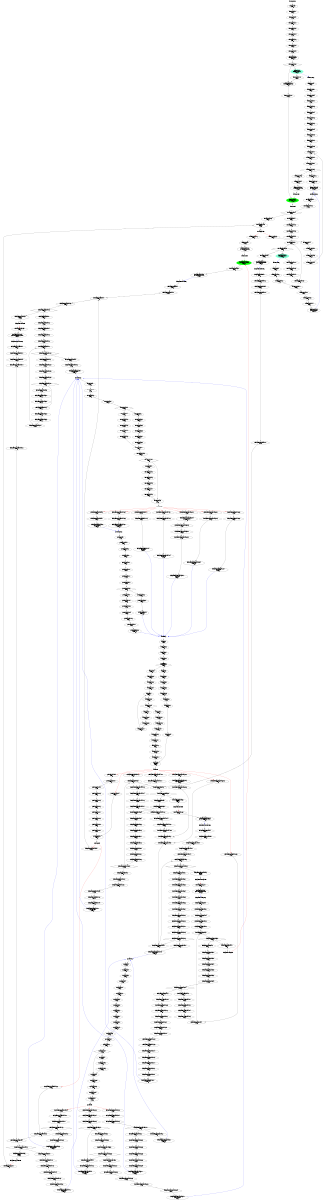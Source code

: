 digraph "CFG" {
fontsize=10;
orientation="portrait";
rankdir="TB";
size="10,8";
_thrFunc0___bb [fontsize=10, label="\"_thrFunc0___bb\"\nWCET=4", width="0.01"];
_thrFunc0___bb__7 [fontsize=10, label="\"_thrFunc0___bb__7\"\nWCET=4", width="0.01"];
_thrFunc0___bb__9 [fontsize=10, label="\"_thrFunc0___bb__9\"\nWCET=4", width="0.01"];
_thrFunc0___bb__11 [fontsize=10, label="\"_thrFunc0___bb__11\"\nWCET=4", width="0.01"];
_thrFunc0___bb__13 [fontsize=10, label="\"_thrFunc0___bb__13\"\nWCET=4", width="0.01"];
_thrFunc0___bb__14 [fontsize=10, label="\"_thrFunc0___bb__14\"\nWCET=4", width="0.01"];
_thrFunc0___bb__16 [fontsize=10, label="\"_thrFunc0___bb__16\"\nWCET=4", width="0.01"];
_thrFunc0___bb__18 [fontsize=10, label="\"_thrFunc0___bb__18\"\nWCET=6", width="0.01"];
_thrFunc0___bb__19 [fontsize=10, label="\"_thrFunc0___bb__19\"\nWCET=4", width="0.01"];
_thrFunc0___bb__20 [fontsize=10, label="_thrFunc0___bb__20\n(_thrFunc0_)mysingle\nWCET=13", width="0.01"];
_thrFunc0___bb__22 [fontsize=10, label="\"_thrFunc0___bb__22\"\nWCET=5", shape=diamond, width="0.01"];
_thrFunc0___bb11 [color=aquamarine, fontsize=10, label="_thrFunc0___bb11\nCREATE _taskFunc1_\nWCET=13", style=filled, width="0.01"];
_thrFunc0___bb11__1 [fontsize=10, label="\"_thrFunc0___bb11__1\"\nWCET=0", width="0.01"];
_thrFunc0___bb13 [fontsize=10, label="_thrFunc0___bb13\n(_thrFunc0_)leaving_single\nWCET=13", width="0.01"];
_thrFunc0___bb13__1 [fontsize=10, label="\"_thrFunc0___bb13__1\"\nWCET=0", width="0.01"];
_thrFunc0___bb14 [color=green, fontsize=10, label="_thrFunc0___bb14\n(_thrFunc0_)taskwait\nWCET=13", style=filled, width="0.01"];
_thrFunc0__entry [color="white", fontsize=10, height="0.01", label="_thrFunc0__entry", width="0.01"];
_thrFunc0__exit [color="white", fontsize=10, label="_thrFunc0__exit", width="0.01"];
_taskFunc1___bb [fontsize=10, label="\"_taskFunc1___bb\"\nWCET=4", width="0.01"];
_taskFunc1___bb__7 [fontsize=10, label="\"_taskFunc1___bb__7\"\nWCET=4", width="0.01"];
_taskFunc1___bb__9 [fontsize=10, label="\"_taskFunc1___bb__9\"\nWCET=4", width="0.01"];
_taskFunc1___bb__11 [fontsize=10, label="\"_taskFunc1___bb__11\"\nWCET=4", width="0.01"];
_taskFunc1___bb__13 [fontsize=10, label="\"_taskFunc1___bb__13\"\nWCET=4", width="0.01"];
_taskFunc1___bb__14 [fontsize=10, label="\"_taskFunc1___bb__14\"\nWCET=4", width="0.01"];
_taskFunc1___bb__16 [fontsize=10, label="\"_taskFunc1___bb__16\"\nWCET=4", width="0.01"];
_taskFunc1___bb__18 [fontsize=10, label="\"_taskFunc1___bb__18\"\nWCET=6", width="0.01"];
_taskFunc1___bb__19 [fontsize=10, label="\"_taskFunc1___bb__19\"\nWCET=4", width="0.01"];
_taskFunc1___bb__20 [fontsize=10, label="\"_taskFunc1___bb__20\"\nWCET=4", width="0.01"];
_taskFunc1___bb__21 [fontsize=10, label="\"_taskFunc1___bb__21\"\nWCET=4", width="0.01"];
_taskFunc1___bb__22 [fontsize=10, label="\"_taskFunc1___bb__22\"\nWCET=0", width="0.01"];
_taskFunc1___bb10 [fontsize=10, label="\"_taskFunc1___bb10\"\nWCET=4", width="0.01"];
_taskFunc1___bb10__1 [fontsize=10, label="\"_taskFunc1___bb10__1\"\nWCET=4", width="0.01"];
_taskFunc1___bb10__2 [fontsize=10, label="\"_taskFunc1___bb10__2\"\nWCET=4", width="0.01"];
_taskFunc1___bb10__5 [fontsize=10, label="\"_taskFunc1___bb10__5\"\nWCET=6", shape=diamond, width="0.01"];
_taskFunc1___bb16 [fontsize=10, label="\"_taskFunc1___bb16\"\nWCET=4", width="0.01"];
_taskFunc1___bb16__1 [fontsize=10, label="\"_taskFunc1___bb16__1\"\nWCET=4", width="0.01"];
_taskFunc1___bb16__2 [fontsize=10, label="_taskFunc1___bb16__2\nCALL sim_village_par\nWCET=13", width="0.01"];
_taskFunc1___bb16__3 [fontsize=10, label="\"_taskFunc1___bb16__3\"\nWCET=0", width="0.01"];
_taskFunc1___bb19 [fontsize=10, label="\"_taskFunc1___bb19\"\nWCET=4", width="0.01"];
_taskFunc1___bb19__1 [fontsize=10, label="\"_taskFunc1___bb19__1\"\nWCET=4", width="0.01"];
_taskFunc1___bb19__3 [fontsize=10, label="\"_taskFunc1___bb19__3\"\nWCET=6", width="0.01"];
_taskFunc1___bb19__4 [fontsize=10, label="\"_taskFunc1___bb19__4\"\nWCET=0", width="0.01"];
_taskFunc1___bb23 [fontsize=10, label="\"_taskFunc1___bb23\"\nWCET=0", width="0.01"];
_taskFunc1___bb24 [fontsize=10, label="\"_taskFunc1___bb24\"\nWCET=4", width="0.01"];
_taskFunc1___bb24__2 [fontsize=10, label="_taskFunc1___bb24__2\n(_taskFunc1_)taskenv_free\nWCET=13", width="0.01"];
_taskFunc1__entry [color="white", fontsize=10, height="0.01", label="_taskFunc1__entry", width="0.01"];
_taskFunc1__exit [color="white", fontsize=10, label="_taskFunc1__exit", width="0.01"];
sim_village_par__bb [fontsize=10, label="\"sim_village_par__bb\"\nWCET=4", width="0.01"];
sim_village_par__bb__5 [fontsize=10, label="\"sim_village_par__bb__5\"\nWCET=4", width="0.01"];
sim_village_par__bb__7 [fontsize=10, label="\"sim_village_par__bb__7\"\nWCET=5", shape=diamond, width="0.01"];
sim_village_par__bb3 [fontsize=10, label="\"sim_village_par__bb3\"\nWCET=0", width="0.01"];
sim_village_par__bb4 [fontsize=10, label="\"sim_village_par__bb4\"\nWCET=4", width="0.01"];
sim_village_par__bb4__2 [fontsize=10, label="\"sim_village_par__bb4__2\"\nWCET=6", width="0.01"];
sim_village_par__bb4__3 [fontsize=10, label="\"sim_village_par__bb4__3\"\nWCET=4", width="0.01"];
sim_village_par__bb4__4 [fontsize=10, label="\"sim_village_par__bb4__4\"\nWCET=0", width="0.01"];
sim_village_par__bb8 [fontsize=10, label="\"sim_village_par__bb8\"\nWCET=4", width="0.01"];
sim_village_par__bb8__2 [fontsize=10, label="\"sim_village_par__bb8__2\"\nWCET=5", shape=diamond, width="0.01"];
sim_village_par__bb11 [color=aquamarine, fontsize=10, label="sim_village_par__bb11\nCREATE _taskFunc0_\nWCET=13", style=filled, width="0.01"];
sim_village_par__bb11__1 [fontsize=10, label="\"sim_village_par__bb11__1\"\nWCET=4", width="0.01"];
sim_village_par__bb11__3 [fontsize=10, label="\"sim_village_par__bb11__3\"\nWCET=6", width="0.01"];
sim_village_par__bb11__4 [fontsize=10, label="\"sim_village_par__bb11__4\"\nWCET=4", width="0.01"];
sim_village_par__bb11__5 [fontsize=10, label="\"sim_village_par__bb11__5\"\nWCET=0", width="0.01"];
sim_village_par__bb16 [fontsize=10, label="\"sim_village_par__bb16\"\nWCET=4", width="0.01"];
sim_village_par__bb16__1 [fontsize=10, label="sim_village_par__bb16__1\nCALL check_patients_inside\nWCET=13", width="0.01"];
sim_village_par__bb16__2 [fontsize=10, label="\"sim_village_par__bb16__2\"\nWCET=4", width="0.01"];
sim_village_par__bb16__3 [fontsize=10, label="sim_village_par__bb16__3\nCALL check_patients_assess_par\nWCET=13", width="0.01"];
sim_village_par__bb16__4 [fontsize=10, label="\"sim_village_par__bb16__4\"\nWCET=4", width="0.01"];
sim_village_par__bb16__5 [fontsize=10, label="sim_village_par__bb16__5\nCALL check_patients_waiting\nWCET=13", width="0.01"];
sim_village_par__bb16__6 [color=green, fontsize=10, label="sim_village_par__bb16__6\n(sim_village_par)taskwait\nWCET=13", style=filled, width="0.01"];
sim_village_par__bb16__7 [fontsize=10, label="\"sim_village_par__bb16__7\"\nWCET=4", width="0.01"];
sim_village_par__bb16__8 [fontsize=10, label="sim_village_par__bb16__8\nCALL check_patients_realloc\nWCET=13", width="0.01"];
sim_village_par__bb16__9 [fontsize=10, label="\"sim_village_par__bb16__9\"\nWCET=4", width="0.01"];
sim_village_par__bb16__10 [fontsize=10, label="sim_village_par__bb16__10\nCALL check_patients_population\nWCET=13", width="0.01"];
sim_village_par__bb16__11 [fontsize=10, label="\"sim_village_par__bb16__11\"\nWCET=0", width="0.01"];
sim_village_par__bb22 [fontsize=10, label="\"sim_village_par__bb22\"\nRETURN\nWCET=0", width="0.01"];
sim_village_par_entry [color="white", fontsize=10, height="0.01", label="sim_village_par_entry", width="0.01"];
sim_village_par_exit [color="white", fontsize=10, label="sim_village_par_exit", width="0.01"];
_taskFunc0___bb [fontsize=10, label="\"_taskFunc0___bb\"\nWCET=4", width="0.01"];
_taskFunc0___bb__6 [fontsize=10, label="\"_taskFunc0___bb__6\"\nWCET=4", width="0.01"];
_taskFunc0___bb__8 [fontsize=10, label="\"_taskFunc0___bb__8\"\nWCET=4", width="0.01"];
_taskFunc0___bb__10 [fontsize=10, label="\"_taskFunc0___bb__10\"\nWCET=4", width="0.01"];
_taskFunc0___bb__12 [fontsize=10, label="\"_taskFunc0___bb__12\"\nWCET=4", width="0.01"];
_taskFunc0___bb__13 [fontsize=10, label="\"_taskFunc0___bb__13\"\nWCET=4", width="0.01"];
_taskFunc0___bb__14 [fontsize=10, label="\"_taskFunc0___bb__14\"\nWCET=4", width="0.01"];
_taskFunc0___bb__15 [fontsize=10, label="_taskFunc0___bb__15\nCALL sim_village_par\nWCET=13", width="0.01"];
_taskFunc0___bb__16 [fontsize=10, label="\"_taskFunc0___bb__16\"\nWCET=0", width="0.01"];
_taskFunc0___bb7 [fontsize=10, label="\"_taskFunc0___bb7\"\nWCET=4", width="0.01"];
_taskFunc0___bb7__2 [fontsize=10, label="_taskFunc0___bb7__2\n(_taskFunc0_)taskenv_free\nWCET=13", width="0.01"];
_taskFunc0__entry [color="white", fontsize=10, height="0.01", label="_taskFunc0__entry", width="0.01"];
_taskFunc0__exit [color="white", fontsize=10, label="_taskFunc0__exit", width="0.01"];
check_patients_inside__bb [fontsize=10, label="\"check_patients_inside__bb\"\nWCET=4", width="0.01"];
check_patients_inside__bb__6 [fontsize=10, label="\"check_patients_inside__bb__6\"\nWCET=4", width="0.01"];
check_patients_inside__bb__9 [fontsize=10, label="\"check_patients_inside__bb__9\"\nWCET=8", width="0.01"];
check_patients_inside__bb__10 [fontsize=10, label="\"check_patients_inside__bb__10\"\nWCET=4", width="0.01"];
check_patients_inside__bb__12 [fontsize=10, label="\"check_patients_inside__bb__12\"\nWCET=0", width="0.01"];
check_patients_inside__bb5 [fontsize=10, label="\"check_patients_inside__bb5\"\nWCET=4", width="0.01"];
check_patients_inside__bb5__2 [fontsize=10, label="\"check_patients_inside__bb5__2\"\nWCET=5", shape=diamond, width="0.01"];
check_patients_inside__bb8 [fontsize=10, label="\"check_patients_inside__bb8\"\nWCET=4", width="0.01"];
check_patients_inside__bb8__1 [fontsize=10, label="\"check_patients_inside__bb8__1\"\nWCET=4", width="0.01"];
check_patients_inside__bb8__2 [fontsize=10, label="\"check_patients_inside__bb8__2\"\nWCET=4", width="0.01"];
check_patients_inside__bb8__4 [fontsize=10, label="\"check_patients_inside__bb8__4\"\nWCET=6", width="0.01"];
check_patients_inside__bb8__5 [fontsize=10, label="\"check_patients_inside__bb8__5\"\nWCET=4", width="0.01"];
check_patients_inside__bb8__6 [fontsize=10, label="\"check_patients_inside__bb8__6\"\nWCET=4", width="0.01"];
check_patients_inside__bb8__7 [fontsize=10, label="\"check_patients_inside__bb8__7\"\nWCET=6", width="0.01"];
check_patients_inside__bb8__8 [fontsize=10, label="\"check_patients_inside__bb8__8\"\nWCET=4", width="0.01"];
check_patients_inside__bb8__10 [fontsize=10, label="\"check_patients_inside__bb8__10\"\nWCET=6", width="0.01"];
check_patients_inside__bb8__11 [fontsize=10, label="\"check_patients_inside__bb8__11\"\nWCET=4", width="0.01"];
check_patients_inside__bb8__13 [fontsize=10, label="\"check_patients_inside__bb8__13\"\nWCET=6", width="0.01"];
check_patients_inside__bb8__15 [fontsize=10, label="\"check_patients_inside__bb8__15\"\nWCET=5", shape=diamond, width="0.01"];
check_patients_inside__bb21 [fontsize=10, label="\"check_patients_inside__bb21\"\nWCET=4", width="0.01"];
check_patients_inside__bb21__2 [fontsize=10, label="\"check_patients_inside__bb21__2\"\nWCET=8", width="0.01"];
check_patients_inside__bb21__3 [fontsize=10, label="\"check_patients_inside__bb21__3\"\nWCET=4", width="0.01"];
check_patients_inside__bb21__5 [fontsize=10, label="\"check_patients_inside__bb21__5\"\nWCET=6", width="0.01"];
check_patients_inside__bb21__6 [fontsize=10, label="\"check_patients_inside__bb21__6\"\nWCET=4", width="0.01"];
check_patients_inside__bb21__9 [fontsize=10, label="\"check_patients_inside__bb21__9\"\nWCET=4", width="0.01"];
check_patients_inside__bb21__10 [fontsize=10, label="check_patients_inside__bb21__10\nCALL removeList\nWCET=17", width="0.01"];
check_patients_inside__bb21__11 [fontsize=10, label="\"check_patients_inside__bb21__11\"\nWCET=4", width="0.01"];
check_patients_inside__bb21__13 [fontsize=10, label="\"check_patients_inside__bb21__13\"\nWCET=4", width="0.01"];
check_patients_inside__bb21__14 [fontsize=10, label="check_patients_inside__bb21__14\nCALL addList\nWCET=15", width="0.01"];
check_patients_inside__bb21__15 [fontsize=10, label="\"check_patients_inside__bb21__15\"\nWCET=0", width="0.01"];
check_patients_inside__bb34 [fontsize=10, label="\"check_patients_inside__bb34\"\nWCET=0", width="0.01"];
check_patients_inside__bb35 [fontsize=10, label="\"check_patients_inside__bb35\"\nRETURN\nWCET=0", width="0.01"];
check_patients_inside_entry [color="white", fontsize=10, height="0.01", label="check_patients_inside_entry", width="0.01"];
check_patients_inside_exit [color="white", fontsize=10, label="check_patients_inside_exit", width="0.01"];
removeList__bb [fontsize=10, label="\"removeList__bb\"\nWCET=4", width="0.01"];
removeList__bb__4 [fontsize=10, label="\"removeList__bb__4\"\nWCET=4", width="0.01"];
removeList__bb__6 [fontsize=10, label="\"removeList__bb__6\"\nWCET=4", width="0.01"];
removeList__bb__8 [fontsize=10, label="\"removeList__bb__8\"\nWCET=6", width="0.01"];
removeList__bb__10 [fontsize=10, label="\"removeList__bb__10\"\nWCET=5", shape=diamond, width="0.01"];
removeList__bb6 [fontsize=10, label="\"removeList__bb6\"\nWCET=4", width="0.01"];
removeList__bb6__2 [fontsize=10, label="\"removeList__bb6__2\"\nWCET=6", width="0.01"];
removeList__bb6__3 [fontsize=10, label="\"removeList__bb6__3\"\nWCET=4", width="0.01"];
removeList__bb6__5 [fontsize=10, label="\"removeList__bb6__5\"\nWCET=6", width="0.01"];
removeList__bb6__7 [fontsize=10, label="\"removeList__bb6__7\"\nWCET=6", width="0.01"];
removeList__bb6__8 [fontsize=10, label="\"removeList__bb6__8\"\nWCET=0", width="0.01"];
removeList__bb14 [fontsize=10, label="\"removeList__bb14\"\nWCET=4", width="0.01"];
removeList__bb14__2 [fontsize=10, label="\"removeList__bb14__2\"\nWCET=6", width="0.01"];
removeList__bb14__3 [fontsize=10, label="\"removeList__bb14__3\"\nWCET=4", width="0.01"];
removeList__bb14__4 [fontsize=10, label="\"removeList__bb14__4\"\nWCET=4", width="0.01"];
removeList__bb14__5 [fontsize=10, label="\"removeList__bb14__5\"\nWCET=0", width="0.01"];
removeList__bb19 [fontsize=10, label="\"removeList__bb19\"\nWCET=4", width="0.01"];
removeList__bb19__2 [fontsize=10, label="\"removeList__bb19__2\"\nWCET=6", width="0.01"];
removeList__bb19__4 [fontsize=10, label="\"removeList__bb19__4\"\nWCET=5", shape=diamond, width="0.01"];
removeList__bb24 [fontsize=10, label="\"removeList__bb24\"\nWCET=4", width="0.01"];
removeList__bb24__2 [fontsize=10, label="\"removeList__bb24__2\"\nWCET=6", width="0.01"];
removeList__bb24__3 [fontsize=10, label="\"removeList__bb24__3\"\nWCET=4", width="0.01"];
removeList__bb24__5 [fontsize=10, label="\"removeList__bb24__5\"\nWCET=6", width="0.01"];
removeList__bb24__7 [fontsize=10, label="\"removeList__bb24__7\"\nWCET=6", width="0.01"];
removeList__bb24__8 [fontsize=10, label="\"removeList__bb24__8\"\nWCET=0", width="0.01"];
removeList__bb32 [fontsize=10, label="\"removeList__bb32\"\nRETURN\nWCET=0", width="0.01"];
removeList_entry [color="white", fontsize=10, height="0.01", label="removeList_entry", width="0.01"];
removeList_exit [color="white", fontsize=10, label="removeList_exit", width="0.01"];
addList__bb [fontsize=10, label="\"addList__bb\"\nWCET=4", width="0.01"];
addList__bb__5 [fontsize=10, label="\"addList__bb__5\"\nWCET=4", width="0.01"];
addList__bb__7 [fontsize=10, label="\"addList__bb__7\"\nWCET=4", width="0.01"];
addList__bb__8 [fontsize=10, label="\"addList__bb__8\"\nWCET=4", width="0.01"];
addList__bb__10 [fontsize=10, label="\"addList__bb__10\"\nWCET=5", shape=diamond, width="0.01"];
addList__bb5 [fontsize=10, label="\"addList__bb5\"\nWCET=4", width="0.01"];
addList__bb5__1 [fontsize=10, label="\"addList__bb5__1\"\nWCET=4", width="0.01"];
addList__bb5__2 [fontsize=10, label="\"addList__bb5__2\"\nWCET=4", width="0.01"];
addList__bb5__3 [fontsize=10, label="\"addList__bb5__3\"\nWCET=4", width="0.01"];
addList__bb5__5 [fontsize=10, label="\"addList__bb5__5\"\nWCET=6", width="0.01"];
addList__bb5__6 [fontsize=10, label="\"addList__bb5__6\"\nWCET=4", width="0.01"];
addList__bb5__8 [fontsize=10, label="\"addList__bb5__8\"\nWCET=6", width="0.01"];
addList__bb5__9 [fontsize=10, label="\"addList__bb5__9\"\nWCET=0", width="0.01"];
addList__bb12 [fontsize=10, label="\"addList__bb12\"\nWCET=4", width="0.01"];
addList__bb12__2 [fontsize=10, label="\"addList__bb12__2\"\nWCET=4", width="0.01"];
addList__bb12__3 [fontsize=10, label="\"addList__bb12__3\"\nWCET=4", width="0.01"];
addList__bb12__4 [fontsize=10, label="\"addList__bb12__4\"\nWCET=0", width="0.01"];
addList__bb15 [fontsize=10, label="\"addList__bb15\"\nWCET=4", width="0.01"];
addList__bb15__2 [fontsize=10, label="\"addList__bb15__2\"\nWCET=6", width="0.01"];
addList__bb15__4 [fontsize=10, label="\"addList__bb15__4\"\nWCET=5", shape=diamond, width="0.01"];
addList__bb20 [fontsize=10, label="\"addList__bb20\"\nWCET=4", width="0.01"];
addList__bb20__2 [fontsize=10, label="\"addList__bb20__2\"\nWCET=6", width="0.01"];
addList__bb20__3 [fontsize=10, label="\"addList__bb20__3\"\nWCET=4", width="0.01"];
addList__bb20__4 [fontsize=10, label="\"addList__bb20__4\"\nWCET=0", width="0.01"];
addList__bb24 [fontsize=10, label="\"addList__bb24\"\nWCET=4", width="0.01"];
addList__bb24__1 [fontsize=10, label="\"addList__bb24__1\"\nWCET=4", width="0.01"];
addList__bb24__3 [fontsize=10, label="\"addList__bb24__3\"\nWCET=6", width="0.01"];
addList__bb24__4 [fontsize=10, label="\"addList__bb24__4\"\nWCET=4", width="0.01"];
addList__bb24__5 [fontsize=10, label="\"addList__bb24__5\"\nWCET=4", width="0.01"];
addList__bb24__7 [fontsize=10, label="\"addList__bb24__7\"\nWCET=6", width="0.01"];
addList__bb24__8 [fontsize=10, label="\"addList__bb24__8\"\nWCET=4", width="0.01"];
addList__bb24__10 [fontsize=10, label="\"addList__bb24__10\"\nWCET=6", width="0.01"];
addList__bb24__11 [fontsize=10, label="\"addList__bb24__11\"\nWCET=0", width="0.01"];
addList__bb33 [fontsize=10, label="\"addList__bb33\"\nRETURN\nWCET=0", width="0.01"];
addList_entry [color="white", fontsize=10, height="0.01", label="addList_entry", width="0.01"];
addList_exit [color="white", fontsize=10, label="addList_exit", width="0.01"];
check_patients_assess_par__bb [fontsize=10, label="\"check_patients_assess_par__bb\"\nWCET=4", width="0.01"];
check_patients_assess_par__bb__7 [fontsize=10, label="\"check_patients_assess_par__bb__7\"\nWCET=4", width="0.01"];
check_patients_assess_par__bb__10 [fontsize=10, label="\"check_patients_assess_par__bb__10\"\nWCET=8", width="0.01"];
check_patients_assess_par__bb__11 [fontsize=10, label="\"check_patients_assess_par__bb__11\"\nWCET=4", width="0.01"];
check_patients_assess_par__bb__14 [fontsize=10, label="\"check_patients_assess_par__bb__14\"\nWCET=0", width="0.01"];
check_patients_assess_par__bb5 [fontsize=10, label="\"check_patients_assess_par__bb5\"\nWCET=4", width="0.01"];
check_patients_assess_par__bb5__2 [fontsize=10, label="\"check_patients_assess_par__bb5__2\"\nWCET=5", shape=diamond, width="0.01"];
check_patients_assess_par__bb8 [fontsize=10, label="\"check_patients_assess_par__bb8\"\nWCET=4", width="0.01"];
check_patients_assess_par__bb8__1 [fontsize=10, label="\"check_patients_assess_par__bb8__1\"\nWCET=4", width="0.01"];
check_patients_assess_par__bb8__2 [fontsize=10, label="\"check_patients_assess_par__bb8__2\"\nWCET=4", width="0.01"];
check_patients_assess_par__bb8__4 [fontsize=10, label="\"check_patients_assess_par__bb8__4\"\nWCET=6", width="0.01"];
check_patients_assess_par__bb8__5 [fontsize=10, label="\"check_patients_assess_par__bb8__5\"\nWCET=4", width="0.01"];
check_patients_assess_par__bb8__6 [fontsize=10, label="\"check_patients_assess_par__bb8__6\"\nWCET=4", width="0.01"];
check_patients_assess_par__bb8__7 [fontsize=10, label="\"check_patients_assess_par__bb8__7\"\nWCET=6", width="0.01"];
check_patients_assess_par__bb8__8 [fontsize=10, label="\"check_patients_assess_par__bb8__8\"\nWCET=4", width="0.01"];
check_patients_assess_par__bb8__10 [fontsize=10, label="\"check_patients_assess_par__bb8__10\"\nWCET=6", width="0.01"];
check_patients_assess_par__bb8__11 [fontsize=10, label="\"check_patients_assess_par__bb8__11\"\nWCET=4", width="0.01"];
check_patients_assess_par__bb8__13 [fontsize=10, label="\"check_patients_assess_par__bb8__13\"\nWCET=6", width="0.01"];
check_patients_assess_par__bb8__15 [fontsize=10, label="\"check_patients_assess_par__bb8__15\"\nWCET=5", shape=diamond, width="0.01"];
check_patients_assess_par__bb21 [fontsize=10, label="\"check_patients_assess_par__bb21\"\nWCET=4", width="0.01"];
check_patients_assess_par__bb21__2 [fontsize=10, label="check_patients_assess_par__bb21__2\nCALL my_rand\nWCET=15", width="0.01"];
check_patients_assess_par__bb21__3 [fontsize=10, label="\"check_patients_assess_par__bb21__3\"\nWCET=4", width="0.01"];
check_patients_assess_par__bb21__4 [fontsize=10, label="\"check_patients_assess_par__bb21__4\"\nWCET=4", width="0.01"];
check_patients_assess_par__bb21__5 [fontsize=10, label="\"check_patients_assess_par__bb21__5\"\nWCET=4", width="0.01"];
check_patients_assess_par__bb21__7 [fontsize=10, label="\"check_patients_assess_par__bb21__7\"\nWCET=0", shape=diamond, width="0.01"];
check_patients_assess_par__bb28 [fontsize=10, label="\"check_patients_assess_par__bb28\"\nWCET=4", width="0.01"];
check_patients_assess_par__bb28__2 [fontsize=10, label="check_patients_assess_par__bb28__2\nCALL my_rand\nWCET=15", width="0.01"];
check_patients_assess_par__bb28__3 [fontsize=10, label="\"check_patients_assess_par__bb28__3\"\nWCET=4", width="0.01"];
check_patients_assess_par__bb28__4 [fontsize=10, label="\"check_patients_assess_par__bb28__4\"\nWCET=4", width="0.01"];
check_patients_assess_par__bb28__5 [fontsize=10, label="\"check_patients_assess_par__bb28__5\"\nWCET=4", width="0.01"];
check_patients_assess_par__bb28__7 [fontsize=10, label="\"check_patients_assess_par__bb28__7\"\nWCET=0", shape=diamond, width="0.01"];
check_patients_assess_par__bb35 [fontsize=10, label="\"check_patients_assess_par__bb35\"\nWCET=4", width="0.01"];
check_patients_assess_par__bb35__2 [fontsize=10, label="\"check_patients_assess_par__bb35__2\"\nWCET=6", width="0.01"];
check_patients_assess_par__bb35__3 [fontsize=10, label="\"check_patients_assess_par__bb35__3\"\nWCET=4", width="0.01"];
check_patients_assess_par__bb35__5 [fontsize=10, label="\"check_patients_assess_par__bb35__5\"\nWCET=5", shape=diamond, width="0.01"];
check_patients_assess_par__bb41 [fontsize=10, label="\"check_patients_assess_par__bb41\"\nWCET=4", width="0.01"];
check_patients_assess_par__bb41__3 [fontsize=10, label="\"check_patients_assess_par__bb41__3\"\nWCET=4", width="0.01"];
check_patients_assess_par__bb41__4 [fontsize=10, label="check_patients_assess_par__bb41__4\nCALL removeList\nWCET=17", width="0.01"];
check_patients_assess_par__bb41__5 [fontsize=10, label="\"check_patients_assess_par__bb41__5\"\nWCET=4", width="0.01"];
check_patients_assess_par__bb41__8 [fontsize=10, label="\"check_patients_assess_par__bb41__8\"\nWCET=4", width="0.01"];
check_patients_assess_par__bb41__9 [fontsize=10, label="check_patients_assess_par__bb41__9\nCALL addList\nWCET=17", width="0.01"];
check_patients_assess_par__bb41__10 [fontsize=10, label="\"check_patients_assess_par__bb41__10\"\nWCET=4", width="0.01"];
check_patients_assess_par__bb41__11 [fontsize=10, label="\"check_patients_assess_par__bb41__11\"\nWCET=4", width="0.01"];
check_patients_assess_par__bb41__13 [fontsize=10, label="\"check_patients_assess_par__bb41__13\"\nWCET=6", width="0.01"];
check_patients_assess_par__bb41__14 [fontsize=10, label="\"check_patients_assess_par__bb41__14\"\nWCET=4", width="0.01"];
check_patients_assess_par__bb41__16 [fontsize=10, label="\"check_patients_assess_par__bb41__16\"\nWCET=6", width="0.01"];
check_patients_assess_par__bb41__17 [fontsize=10, label="\"check_patients_assess_par__bb41__17\"\nWCET=4", width="0.01"];
check_patients_assess_par__bb41__18 [fontsize=10, label="\"check_patients_assess_par__bb41__18\"\nWCET=6", width="0.01"];
check_patients_assess_par__bb41__19 [fontsize=10, label="\"check_patients_assess_par__bb41__19\"\nWCET=4", width="0.01"];
check_patients_assess_par__bb41__21 [fontsize=10, label="\"check_patients_assess_par__bb41__21\"\nWCET=6", width="0.01"];
check_patients_assess_par__bb41__22 [fontsize=10, label="\"check_patients_assess_par__bb41__22\"\nWCET=0", width="0.01"];
check_patients_assess_par__bb60 [fontsize=10, label="\"check_patients_assess_par__bb60\"\nWCET=4", width="0.01"];
check_patients_assess_par__bb60__2 [fontsize=10, label="\"check_patients_assess_par__bb60__2\"\nWCET=8", width="0.01"];
check_patients_assess_par__bb60__3 [fontsize=10, label="\"check_patients_assess_par__bb60__3\"\nWCET=4", width="0.01"];
check_patients_assess_par__bb60__5 [fontsize=10, label="\"check_patients_assess_par__bb60__5\"\nWCET=6", width="0.01"];
check_patients_assess_par__bb60__6 [fontsize=10, label="\"check_patients_assess_par__bb60__6\"\nWCET=4", width="0.01"];
check_patients_assess_par__bb60__9 [fontsize=10, label="\"check_patients_assess_par__bb60__9\"\nWCET=4", width="0.01"];
check_patients_assess_par__bb60__10 [fontsize=10, label="check_patients_assess_par__bb60__10\nCALL removeList\nWCET=17", width="0.01"];
check_patients_assess_par__bb60__11 [fontsize=10, label="\"check_patients_assess_par__bb60__11\"\nWCET=4", width="0.01"];
check_patients_assess_par__bb60__14 [fontsize=10, label="check_patients_assess_par__bb60__14\nCALL omp_set_lock\nWCET=17", width="0.01"];
check_patients_assess_par__bb60__15 [fontsize=10, label="\"check_patients_assess_par__bb60__15\"\nWCET=4", width="0.01"];
check_patients_assess_par__bb60__17 [fontsize=10, label="\"check_patients_assess_par__bb60__17\"\nWCET=6", width="0.01"];
check_patients_assess_par__bb60__20 [fontsize=10, label="\"check_patients_assess_par__bb60__20\"\nWCET=4", width="0.01"];
check_patients_assess_par__bb60__21 [fontsize=10, label="check_patients_assess_par__bb60__21\nCALL addList\nWCET=17", width="0.01"];
check_patients_assess_par__bb60__22 [fontsize=10, label="\"check_patients_assess_par__bb60__22\"\nWCET=4", width="0.01"];
check_patients_assess_par__bb60__25 [fontsize=10, label="check_patients_assess_par__bb60__25\nCALL omp_unset_lock\nWCET=17", width="0.01"];
check_patients_assess_par__bb60__26 [fontsize=10, label="\"check_patients_assess_par__bb60__26\"\nWCET=0", width="0.01"];
check_patients_assess_par__bb82 [fontsize=10, label="\"check_patients_assess_par__bb82\"\nWCET=0", width="0.01"];
check_patients_assess_par__bb83 [fontsize=10, label="\"check_patients_assess_par__bb83\"\nWCET=4", width="0.01"];
check_patients_assess_par__bb83__2 [fontsize=10, label="\"check_patients_assess_par__bb83__2\"\nWCET=8", width="0.01"];
check_patients_assess_par__bb83__3 [fontsize=10, label="\"check_patients_assess_par__bb83__3\"\nWCET=4", width="0.01"];
check_patients_assess_par__bb83__5 [fontsize=10, label="\"check_patients_assess_par__bb83__5\"\nWCET=6", width="0.01"];
check_patients_assess_par__bb83__6 [fontsize=10, label="\"check_patients_assess_par__bb83__6\"\nWCET=4", width="0.01"];
check_patients_assess_par__bb83__9 [fontsize=10, label="\"check_patients_assess_par__bb83__9\"\nWCET=4", width="0.01"];
check_patients_assess_par__bb83__10 [fontsize=10, label="check_patients_assess_par__bb83__10\nCALL removeList\nWCET=17", width="0.01"];
check_patients_assess_par__bb83__11 [fontsize=10, label="\"check_patients_assess_par__bb83__11\"\nWCET=4", width="0.01"];
check_patients_assess_par__bb83__13 [fontsize=10, label="\"check_patients_assess_par__bb83__13\"\nWCET=4", width="0.01"];
check_patients_assess_par__bb83__14 [fontsize=10, label="check_patients_assess_par__bb83__14\nCALL addList\nWCET=15", width="0.01"];
check_patients_assess_par__bb83__15 [fontsize=10, label="\"check_patients_assess_par__bb83__15\"\nWCET=0", width="0.01"];
check_patients_assess_par__bb96 [fontsize=10, label="\"check_patients_assess_par__bb96\"\nWCET=0", width="0.01"];
check_patients_assess_par__bb97 [fontsize=10, label="\"check_patients_assess_par__bb97\"\nWCET=0", width="0.01"];
check_patients_assess_par__bb98 [fontsize=10, label="\"check_patients_assess_par__bb98\"\nRETURN\nWCET=0", width="0.01"];
check_patients_assess_par_entry [color="white", fontsize=10, height="0.01", label="check_patients_assess_par_entry", width="0.01"];
check_patients_assess_par_exit [color="white", fontsize=10, label="check_patients_assess_par_exit", width="0.01"];
my_rand__bb [fontsize=10, label="\"my_rand__bb\"\nWCET=4", width="0.01"];
my_rand__bb__7 [fontsize=10, label="\"my_rand__bb__7\"\nWCET=4", width="0.01"];
my_rand__bb__8 [fontsize=10, label="\"my_rand__bb__8\"\nWCET=4", width="0.01"];
my_rand__bb__9 [fontsize=10, label="\"my_rand__bb__9\"\nWCET=4", width="0.01"];
my_rand__bb__10 [fontsize=10, label="\"my_rand__bb__10\"\nWCET=4", width="0.01"];
my_rand__bb__12 [fontsize=10, label="\"my_rand__bb__12\"\nWCET=8", width="0.01"];
my_rand__bb__13 [fontsize=10, label="\"my_rand__bb__13\"\nWCET=4", width="0.01"];
my_rand__bb__15 [fontsize=10, label="\"my_rand__bb__15\"\nWCET=16", width="0.01"];
my_rand__bb__16 [fontsize=10, label="\"my_rand__bb__16\"\nWCET=4", width="0.01"];
my_rand__bb__17 [fontsize=10, label="\"my_rand__bb__17\"\nWCET=4", width="0.01"];
my_rand__bb__21 [fontsize=10, label="\"my_rand__bb__21\"\nWCET=4", width="0.01"];
my_rand__bb__24 [fontsize=10, label="\"my_rand__bb__24\"\nWCET=20", width="0.01"];
my_rand__bb__25 [fontsize=10, label="\"my_rand__bb__25\"\nWCET=4", width="0.01"];
my_rand__bb__27 [fontsize=10, label="\"my_rand__bb__27\"\nWCET=8", width="0.01"];
my_rand__bb__28 [fontsize=10, label="\"my_rand__bb__28\"\nWCET=4", width="0.01"];
my_rand__bb__30 [fontsize=10, label="\"my_rand__bb__30\"\nWCET=5", shape=diamond, width="0.01"];
my_rand__bb19 [fontsize=10, label="\"my_rand__bb19\"\nWCET=4", width="0.01"];
my_rand__bb19__2 [fontsize=10, label="\"my_rand__bb19__2\"\nWCET=6", width="0.01"];
my_rand__bb19__3 [fontsize=10, label="\"my_rand__bb19__3\"\nWCET=0", width="0.01"];
my_rand__bb22 [fontsize=10, label="\"my_rand__bb22\"\nWCET=4", width="0.01"];
my_rand__bb22__2 [fontsize=10, label="\"my_rand__bb22__2\"\nWCET=4", width="0.01"];
my_rand__bb22__3 [fontsize=10, label="\"my_rand__bb22__3\"\nWCET=8", width="0.01"];
my_rand__bb22__4 [fontsize=10, label="\"my_rand__bb22__4\"\nWCET=4", width="0.01"];
my_rand__bb22__7 [fontsize=10, label="\"my_rand__bb22__7\"\nRETURN\nWCET=0", width="0.01"];
my_rand_entry [color="white", fontsize=10, height="0.01", label="my_rand_entry", width="0.01"];
my_rand_exit [color="white", fontsize=10, label="my_rand_exit", width="0.01"];
check_patients_waiting__bb [fontsize=10, label="\"check_patients_waiting__bb\"\nWCET=4", width="0.01"];
check_patients_waiting__bb__6 [fontsize=10, label="\"check_patients_waiting__bb__6\"\nWCET=4", width="0.01"];
check_patients_waiting__bb__9 [fontsize=10, label="\"check_patients_waiting__bb__9\"\nWCET=8", width="0.01"];
check_patients_waiting__bb__10 [fontsize=10, label="\"check_patients_waiting__bb__10\"\nWCET=4", width="0.01"];
check_patients_waiting__bb__12 [fontsize=10, label="\"check_patients_waiting__bb__12\"\nWCET=0", width="0.01"];
check_patients_waiting__bb5 [fontsize=10, label="\"check_patients_waiting__bb5\"\nWCET=4", width="0.01"];
check_patients_waiting__bb5__2 [fontsize=10, label="\"check_patients_waiting__bb5__2\"\nWCET=5", shape=diamond, width="0.01"];
check_patients_waiting__bb8 [fontsize=10, label="\"check_patients_waiting__bb8\"\nWCET=4", width="0.01"];
check_patients_waiting__bb8__1 [fontsize=10, label="\"check_patients_waiting__bb8__1\"\nWCET=4", width="0.01"];
check_patients_waiting__bb8__2 [fontsize=10, label="\"check_patients_waiting__bb8__2\"\nWCET=4", width="0.01"];
check_patients_waiting__bb8__4 [fontsize=10, label="\"check_patients_waiting__bb8__4\"\nWCET=6", width="0.01"];
check_patients_waiting__bb8__5 [fontsize=10, label="\"check_patients_waiting__bb8__5\"\nWCET=4", width="0.01"];
check_patients_waiting__bb8__6 [fontsize=10, label="\"check_patients_waiting__bb8__6\"\nWCET=4", width="0.01"];
check_patients_waiting__bb8__9 [fontsize=10, label="\"check_patients_waiting__bb8__9\"\nWCET=8", width="0.01"];
check_patients_waiting__bb8__11 [fontsize=10, label="\"check_patients_waiting__bb8__11\"\nWCET=5", shape=diamond, width="0.01"];
check_patients_waiting__bb18 [fontsize=10, label="\"check_patients_waiting__bb18\"\nWCET=4", width="0.01"];
check_patients_waiting__bb18__2 [fontsize=10, label="\"check_patients_waiting__bb18__2\"\nWCET=8", width="0.01"];
check_patients_waiting__bb18__3 [fontsize=10, label="\"check_patients_waiting__bb18__3\"\nWCET=4", width="0.01"];
check_patients_waiting__bb18__5 [fontsize=10, label="\"check_patients_waiting__bb18__5\"\nWCET=6", width="0.01"];
check_patients_waiting__bb18__6 [fontsize=10, label="\"check_patients_waiting__bb18__6\"\nWCET=4", width="0.01"];
check_patients_waiting__bb18__7 [fontsize=10, label="\"check_patients_waiting__bb18__7\"\nWCET=4", width="0.01"];
check_patients_waiting__bb18__9 [fontsize=10, label="\"check_patients_waiting__bb18__9\"\nWCET=6", width="0.01"];
check_patients_waiting__bb18__10 [fontsize=10, label="\"check_patients_waiting__bb18__10\"\nWCET=4", width="0.01"];
check_patients_waiting__bb18__12 [fontsize=10, label="\"check_patients_waiting__bb18__12\"\nWCET=6", width="0.01"];
check_patients_waiting__bb18__13 [fontsize=10, label="\"check_patients_waiting__bb18__13\"\nWCET=4", width="0.01"];
check_patients_waiting__bb18__14 [fontsize=10, label="\"check_patients_waiting__bb18__14\"\nWCET=6", width="0.01"];
check_patients_waiting__bb18__15 [fontsize=10, label="\"check_patients_waiting__bb18__15\"\nWCET=4", width="0.01"];
check_patients_waiting__bb18__17 [fontsize=10, label="\"check_patients_waiting__bb18__17\"\nWCET=6", width="0.01"];
check_patients_waiting__bb18__18 [fontsize=10, label="\"check_patients_waiting__bb18__18\"\nWCET=4", width="0.01"];
check_patients_waiting__bb18__21 [fontsize=10, label="\"check_patients_waiting__bb18__21\"\nWCET=4", width="0.01"];
check_patients_waiting__bb18__22 [fontsize=10, label="check_patients_waiting__bb18__22\nCALL removeList\nWCET=17", width="0.01"];
check_patients_waiting__bb18__23 [fontsize=10, label="\"check_patients_waiting__bb18__23\"\nWCET=4", width="0.01"];
check_patients_waiting__bb18__26 [fontsize=10, label="\"check_patients_waiting__bb18__26\"\nWCET=4", width="0.01"];
check_patients_waiting__bb18__27 [fontsize=10, label="check_patients_waiting__bb18__27\nCALL addList\nWCET=17", width="0.01"];
check_patients_waiting__bb18__28 [fontsize=10, label="\"check_patients_waiting__bb18__28\"\nWCET=0", width="0.01"];
check_patients_waiting__bb42 [fontsize=10, label="\"check_patients_waiting__bb42\"\nWCET=4", width="0.01"];
check_patients_waiting__bb42__1 [fontsize=10, label="\"check_patients_waiting__bb42__1\"\nWCET=6", width="0.01"];
check_patients_waiting__bb42__2 [fontsize=10, label="\"check_patients_waiting__bb42__2\"\nWCET=4", width="0.01"];
check_patients_waiting__bb42__4 [fontsize=10, label="\"check_patients_waiting__bb42__4\"\nWCET=6", width="0.01"];
check_patients_waiting__bb42__5 [fontsize=10, label="\"check_patients_waiting__bb42__5\"\nWCET=0", width="0.01"];
check_patients_waiting__bb47 [fontsize=10, label="\"check_patients_waiting__bb47\"\nWCET=0", width="0.01"];
check_patients_waiting__bb48 [fontsize=10, label="\"check_patients_waiting__bb48\"\nRETURN\nWCET=0", width="0.01"];
check_patients_waiting_entry [color="white", fontsize=10, height="0.01", label="check_patients_waiting_entry", width="0.01"];
check_patients_waiting_exit [color="white", fontsize=10, label="check_patients_waiting_exit", width="0.01"];
check_patients_realloc__bb [fontsize=10, label="\"check_patients_realloc__bb\"\nWCET=4", width="0.01"];
check_patients_realloc__bb__7 [fontsize=10, label="\"check_patients_realloc__bb__7\"\nWCET=0", width="0.01"];
check_patients_realloc__bb1 [fontsize=10, label="\"check_patients_realloc__bb1\"\nWCET=4", width="0.01"];
check_patients_realloc__bb1__3 [fontsize=10, label="\"check_patients_realloc__bb1__3\"\nWCET=8", width="0.01"];
check_patients_realloc__bb1__5 [fontsize=10, label="\"check_patients_realloc__bb1__5\"\nWCET=5", shape=diamond, width="0.01"];
check_patients_realloc__bb7 [fontsize=10, label="\"check_patients_realloc__bb7\"\nWCET=4", width="0.01"];
check_patients_realloc__bb7__3 [fontsize=10, label="\"check_patients_realloc__bb7__3\"\nWCET=8", width="0.01"];
check_patients_realloc__bb7__4 [fontsize=10, label="\"check_patients_realloc__bb7__4\"\nWCET=4", width="0.01"];
check_patients_realloc__bb7__5 [fontsize=10, label="\"check_patients_realloc__bb7__5\"\nWCET=4", width="0.01"];
check_patients_realloc__bb7__6 [fontsize=10, label="\"check_patients_realloc__bb7__6\"\nWCET=0", width="0.01"];
check_patients_realloc__bb12 [fontsize=10, label="\"check_patients_realloc__bb12\"\nWCET=4", width="0.01"];
check_patients_realloc__bb12__2 [fontsize=10, label="\"check_patients_realloc__bb12__2\"\nWCET=5", shape=diamond, width="0.01"];
check_patients_realloc__bb15 [fontsize=10, label="\"check_patients_realloc__bb15\"\nWCET=4", width="0.01"];
check_patients_realloc__bb15__2 [fontsize=10, label="\"check_patients_realloc__bb15__2\"\nWCET=4", width="0.01"];
check_patients_realloc__bb15__3 [fontsize=10, label="\"check_patients_realloc__bb15__3\"\nWCET=4", width="0.01"];
check_patients_realloc__bb15__5 [fontsize=10, label="\"check_patients_realloc__bb15__5\"\nWCET=4", width="0.01"];
check_patients_realloc__bb15__7 [fontsize=10, label="\"check_patients_realloc__bb15__7\"\nWCET=5", shape=diamond, width="0.01"];
check_patients_realloc__bb23 [fontsize=10, label="\"check_patients_realloc__bb23\"\nWCET=4", width="0.01"];
check_patients_realloc__bb23__1 [fontsize=10, label="\"check_patients_realloc__bb23__1\"\nWCET=4", width="0.01"];
check_patients_realloc__bb23__2 [fontsize=10, label="\"check_patients_realloc__bb23__2\"\nWCET=0", width="0.01"];
check_patients_realloc__bb25 [fontsize=10, label="\"check_patients_realloc__bb25\"\nWCET=4", width="0.01"];
check_patients_realloc__bb25__2 [fontsize=10, label="\"check_patients_realloc__bb25__2\"\nWCET=6", width="0.01"];
check_patients_realloc__bb25__3 [fontsize=10, label="\"check_patients_realloc__bb25__3\"\nWCET=4", width="0.01"];
check_patients_realloc__bb25__4 [fontsize=10, label="\"check_patients_realloc__bb25__4\"\nWCET=0", width="0.01"];
check_patients_realloc__bb29 [fontsize=10, label="\"check_patients_realloc__bb29\"\nWCET=4", width="0.01"];
check_patients_realloc__bb29__3 [fontsize=10, label="\"check_patients_realloc__bb29__3\"\nWCET=4", width="0.01"];
check_patients_realloc__bb29__4 [fontsize=10, label="check_patients_realloc__bb29__4\nCALL removeList\nWCET=17", width="0.01"];
check_patients_realloc__bb29__5 [fontsize=10, label="\"check_patients_realloc__bb29__5\"\nWCET=4", width="0.01"];
check_patients_realloc__bb29__7 [fontsize=10, label="\"check_patients_realloc__bb29__7\"\nWCET=4", width="0.01"];
check_patients_realloc__bb29__8 [fontsize=10, label="check_patients_realloc__bb29__8\nCALL put_in_hosp\nWCET=15", width="0.01"];
check_patients_realloc__bb29__9 [fontsize=10, label="\"check_patients_realloc__bb29__9\"\nWCET=0", width="0.01"];
check_patients_realloc__bb37 [fontsize=10, label="\"check_patients_realloc__bb37\"\nRETURN\nWCET=0", width="0.01"];
check_patients_realloc_entry [color="white", fontsize=10, height="0.01", label="check_patients_realloc_entry", width="0.01"];
check_patients_realloc_exit [color="white", fontsize=10, label="check_patients_realloc_exit", width="0.01"];
put_in_hosp__bb [fontsize=10, label="\"put_in_hosp__bb\"\nWCET=4", width="0.01"];
put_in_hosp__bb__4 [fontsize=10, label="\"put_in_hosp__bb__4\"\nWCET=4", width="0.01"];
put_in_hosp__bb__6 [fontsize=10, label="\"put_in_hosp__bb__6\"\nWCET=4", width="0.01"];
put_in_hosp__bb__7 [fontsize=10, label="\"put_in_hosp__bb__7\"\nWCET=6", width="0.01"];
put_in_hosp__bb__8 [fontsize=10, label="\"put_in_hosp__bb__8\"\nWCET=4", width="0.01"];
put_in_hosp__bb__10 [fontsize=10, label="\"put_in_hosp__bb__10\"\nWCET=6", width="0.01"];
put_in_hosp__bb__11 [fontsize=10, label="\"put_in_hosp__bb__11\"\nWCET=4", width="0.01"];
put_in_hosp__bb__13 [fontsize=10, label="\"put_in_hosp__bb__13\"\nWCET=6", width="0.01"];
put_in_hosp__bb__15 [fontsize=10, label="\"put_in_hosp__bb__15\"\nWCET=5", shape=diamond, width="0.01"];
put_in_hosp__bb10 [fontsize=10, label="\"put_in_hosp__bb10\"\nWCET=4", width="0.01"];
put_in_hosp__bb10__1 [fontsize=10, label="\"put_in_hosp__bb10__1\"\nWCET=6", width="0.01"];
put_in_hosp__bb10__2 [fontsize=10, label="\"put_in_hosp__bb10__2\"\nWCET=4", width="0.01"];
put_in_hosp__bb10__4 [fontsize=10, label="\"put_in_hosp__bb10__4\"\nWCET=6", width="0.01"];
put_in_hosp__bb10__5 [fontsize=10, label="\"put_in_hosp__bb10__5\"\nWCET=4", width="0.01"];
put_in_hosp__bb10__7 [fontsize=10, label="\"put_in_hosp__bb10__7\"\nWCET=4", width="0.01"];
put_in_hosp__bb10__8 [fontsize=10, label="put_in_hosp__bb10__8\nCALL addList\nWCET=15", width="0.01"];
put_in_hosp__bb10__9 [fontsize=10, label="\"put_in_hosp__bb10__9\"\nWCET=4", width="0.01"];
put_in_hosp__bb10__10 [fontsize=10, label="\"put_in_hosp__bb10__10\"\nWCET=4", width="0.01"];
put_in_hosp__bb10__12 [fontsize=10, label="\"put_in_hosp__bb10__12\"\nWCET=6", width="0.01"];
put_in_hosp__bb10__13 [fontsize=10, label="\"put_in_hosp__bb10__13\"\nWCET=4", width="0.01"];
put_in_hosp__bb10__15 [fontsize=10, label="\"put_in_hosp__bb10__15\"\nWCET=6", width="0.01"];
put_in_hosp__bb10__16 [fontsize=10, label="\"put_in_hosp__bb10__16\"\nWCET=4", width="0.01"];
put_in_hosp__bb10__17 [fontsize=10, label="\"put_in_hosp__bb10__17\"\nWCET=6", width="0.01"];
put_in_hosp__bb10__18 [fontsize=10, label="\"put_in_hosp__bb10__18\"\nWCET=4", width="0.01"];
put_in_hosp__bb10__20 [fontsize=10, label="\"put_in_hosp__bb10__20\"\nWCET=6", width="0.01"];
put_in_hosp__bb10__21 [fontsize=10, label="\"put_in_hosp__bb10__21\"\nWCET=0", width="0.01"];
put_in_hosp__bb28 [fontsize=10, label="\"put_in_hosp__bb28\"\nWCET=4", width="0.01"];
put_in_hosp__bb28__2 [fontsize=10, label="\"put_in_hosp__bb28__2\"\nWCET=4", width="0.01"];
put_in_hosp__bb28__3 [fontsize=10, label="put_in_hosp__bb28__3\nCALL addList\nWCET=15", width="0.01"];
put_in_hosp__bb28__4 [fontsize=10, label="\"put_in_hosp__bb28__4\"\nWCET=0", width="0.01"];
put_in_hosp__bb32 [fontsize=10, label="\"put_in_hosp__bb32\"\nRETURN\nWCET=0", width="0.01"];
put_in_hosp_entry [color="white", fontsize=10, height="0.01", label="put_in_hosp_entry", width="0.01"];
put_in_hosp_exit [color="white", fontsize=10, label="put_in_hosp_exit", width="0.01"];
check_patients_population__bb [fontsize=10, label="\"check_patients_population__bb\"\nWCET=4", width="0.01"];
check_patients_population__bb__7 [fontsize=10, label="\"check_patients_population__bb__7\"\nWCET=4", width="0.01"];
check_patients_population__bb__9 [fontsize=10, label="\"check_patients_population__bb__9\"\nWCET=6", width="0.01"];
check_patients_population__bb__10 [fontsize=10, label="\"check_patients_population__bb__10\"\nWCET=4", width="0.01"];
check_patients_population__bb__13 [fontsize=10, label="\"check_patients_population__bb__13\"\nWCET=0", width="0.01"];
check_patients_population__bb4 [fontsize=10, label="\"check_patients_population__bb4\"\nWCET=4", width="0.01"];
check_patients_population__bb4__2 [fontsize=10, label="\"check_patients_population__bb4__2\"\nWCET=5", shape=diamond, width="0.01"];
check_patients_population__bb7 [fontsize=10, label="\"check_patients_population__bb7\"\nWCET=4", width="0.01"];
check_patients_population__bb7__1 [fontsize=10, label="\"check_patients_population__bb7__1\"\nWCET=4", width="0.01"];
check_patients_population__bb7__2 [fontsize=10, label="\"check_patients_population__bb7__2\"\nWCET=4", width="0.01"];
check_patients_population__bb7__4 [fontsize=10, label="\"check_patients_population__bb7__4\"\nWCET=6", width="0.01"];
check_patients_population__bb7__5 [fontsize=10, label="\"check_patients_population__bb7__5\"\nWCET=4", width="0.01"];
check_patients_population__bb7__6 [fontsize=10, label="\"check_patients_population__bb7__6\"\nWCET=4", width="0.01"];
check_patients_population__bb7__8 [fontsize=10, label="check_patients_population__bb7__8\nCALL my_rand\nWCET=15", width="0.01"];
check_patients_population__bb7__9 [fontsize=10, label="\"check_patients_population__bb7__9\"\nWCET=4", width="0.01"];
check_patients_population__bb7__10 [fontsize=10, label="\"check_patients_population__bb7__10\"\nWCET=4", width="0.01"];
check_patients_population__bb7__11 [fontsize=10, label="\"check_patients_population__bb7__11\"\nWCET=4", width="0.01"];
check_patients_population__bb7__13 [fontsize=10, label="\"check_patients_population__bb7__13\"\nWCET=0", shape=diamond, width="0.01"];
check_patients_population__bb18 [fontsize=10, label="\"check_patients_population__bb18\"\nWCET=4", width="0.01"];
check_patients_population__bb18__2 [fontsize=10, label="\"check_patients_population__bb18__2\"\nWCET=4", width="0.01"];
check_patients_population__bb18__3 [fontsize=10, label="check_patients_population__bb18__3\nCALL removeList\nWCET=15", width="0.01"];
check_patients_population__bb18__4 [fontsize=10, label="\"check_patients_population__bb18__4\"\nWCET=4", width="0.01"];
check_patients_population__bb18__6 [fontsize=10, label="\"check_patients_population__bb18__6\"\nWCET=4", width="0.01"];
check_patients_population__bb18__7 [fontsize=10, label="check_patients_population__bb18__7\nCALL put_in_hosp\nWCET=15", width="0.01"];
check_patients_population__bb18__8 [fontsize=10, label="\"check_patients_population__bb18__8\"\nWCET=0", width="0.01"];
check_patients_population__bb25 [fontsize=10, label="\"check_patients_population__bb25\"\nWCET=0", width="0.01"];
check_patients_population__bb26 [fontsize=10, label="\"check_patients_population__bb26\"\nRETURN\nWCET=0", width="0.01"];
check_patients_population_entry [color="white", fontsize=10, height="0.01", label="check_patients_population_entry", width="0.01"];
check_patients_population_exit [color="white", fontsize=10, label="check_patients_population_exit", width="0.01"];
_thrFunc0___bb -> _thrFunc0___bb__7  [key=0];
_thrFunc0___bb__7 -> _thrFunc0___bb__9  [key=0];
_thrFunc0___bb__9 -> _thrFunc0___bb__11  [key=0];
_thrFunc0___bb__11 -> _thrFunc0___bb__13  [key=0];
_thrFunc0___bb__13 -> _thrFunc0___bb__14  [key=0];
_thrFunc0___bb__14 -> _thrFunc0___bb__16  [key=0];
_thrFunc0___bb__16 -> _thrFunc0___bb__18  [key=0];
_thrFunc0___bb__18 -> _thrFunc0___bb__19  [key=0];
_thrFunc0___bb__19 -> _thrFunc0___bb__20  [key=0];
_thrFunc0___bb__20 -> _thrFunc0___bb__22  [key=0];
_thrFunc0___bb__22 -> _thrFunc0___bb11  [key=0];
_thrFunc0___bb__22 -> _thrFunc0___bb13  [key=0];
_thrFunc0___bb11 -> _thrFunc0___bb11__1  [key=0];
_thrFunc0___bb11 -> _taskFunc1__entry  [color=blue, key=0];
_thrFunc0___bb11__1 -> _thrFunc0___bb13  [key=0];
_thrFunc0___bb13 -> _thrFunc0___bb13__1  [key=0];
_thrFunc0___bb13__1 -> _thrFunc0___bb14  [key=0];
_thrFunc0___bb14 -> _thrFunc0__exit  [key=0];
_thrFunc0__entry -> _thrFunc0___bb  [key=0];
_taskFunc1___bb -> _taskFunc1___bb__7  [key=0];
_taskFunc1___bb__7 -> _taskFunc1___bb__9  [key=0];
_taskFunc1___bb__9 -> _taskFunc1___bb__11  [key=0];
_taskFunc1___bb__11 -> _taskFunc1___bb__13  [key=0];
_taskFunc1___bb__13 -> _taskFunc1___bb__14  [key=0];
_taskFunc1___bb__14 -> _taskFunc1___bb__16  [key=0];
_taskFunc1___bb__16 -> _taskFunc1___bb__18  [key=0];
_taskFunc1___bb__18 -> _taskFunc1___bb__19  [key=0];
_taskFunc1___bb__19 -> _taskFunc1___bb__20  [key=0];
_taskFunc1___bb__20 -> _taskFunc1___bb__21  [key=0];
_taskFunc1___bb__21 -> _taskFunc1___bb__22  [key=0];
_taskFunc1___bb__22 -> _taskFunc1___bb10  [key=0];
_taskFunc1___bb10 -> _taskFunc1___bb10__1  [key=0];
_taskFunc1___bb10__1 -> _taskFunc1___bb10__2  [key=0];
_taskFunc1___bb10__2 -> _taskFunc1___bb10__5  [key=0];
_taskFunc1___bb10__5 -> _taskFunc1___bb16  [key=0];
_taskFunc1___bb10__5 -> _taskFunc1___bb23  [key=0];
_taskFunc1___bb16 -> _taskFunc1___bb16__1  [key=0];
_taskFunc1___bb16__1 -> _taskFunc1___bb16__2  [key=0];
_taskFunc1___bb16__2 -> sim_village_par_entry  [color=blue, key=0];
_taskFunc1___bb16__3 -> _taskFunc1___bb19  [key=0];
_taskFunc1___bb19 -> _taskFunc1___bb19__1  [key=0];
_taskFunc1___bb19__1 -> _taskFunc1___bb19__3  [key=0];
_taskFunc1___bb19__3 -> _taskFunc1___bb19__4  [key=0];
_taskFunc1___bb19__4 -> _taskFunc1___bb10  [key=0];
_taskFunc1___bb23 -> _taskFunc1___bb24  [key=0];
_taskFunc1___bb24 -> _taskFunc1___bb24__2  [key=0];
_taskFunc1___bb24__2 -> _taskFunc1__exit  [key=0];
_taskFunc1__entry -> _taskFunc1___bb  [key=0];
_taskFunc1__exit -> _thrFunc0___bb14  [color=green, key=0];
sim_village_par__bb -> sim_village_par__bb__5  [key=0];
sim_village_par__bb__5 -> sim_village_par__bb__7  [key=0];
sim_village_par__bb__7 -> sim_village_par__bb3  [key=0];
sim_village_par__bb__7 -> sim_village_par__bb4  [key=0];
sim_village_par__bb3 -> sim_village_par__bb22  [key=0];
sim_village_par__bb4 -> sim_village_par__bb4__2  [key=0];
sim_village_par__bb4__2 -> sim_village_par__bb4__3  [key=0];
sim_village_par__bb4__3 -> sim_village_par__bb4__4  [key=0];
sim_village_par__bb4__4 -> sim_village_par__bb8  [key=0];
sim_village_par__bb8 -> sim_village_par__bb8__2  [key=0];
sim_village_par__bb8__2 -> sim_village_par__bb11  [key=0];
sim_village_par__bb8__2 -> sim_village_par__bb16  [key=0];
sim_village_par__bb11 -> sim_village_par__bb11__1  [key=0];
sim_village_par__bb11 -> _taskFunc0__entry  [color=blue, key=0];
sim_village_par__bb11__1 -> sim_village_par__bb11__3  [key=0];
sim_village_par__bb11__3 -> sim_village_par__bb11__4  [key=0];
sim_village_par__bb11__4 -> sim_village_par__bb11__5  [key=0];
sim_village_par__bb11__5 -> sim_village_par__bb8  [key=0];
sim_village_par__bb16 -> sim_village_par__bb16__1  [key=0];
sim_village_par__bb16__1 -> check_patients_inside_entry  [color=blue, key=0];
sim_village_par__bb16__2 -> sim_village_par__bb16__3  [key=0];
sim_village_par__bb16__3 -> check_patients_assess_par_entry  [color=blue, key=0];
sim_village_par__bb16__4 -> sim_village_par__bb16__5  [key=0];
sim_village_par__bb16__5 -> check_patients_waiting_entry  [color=blue, key=0];
sim_village_par__bb16__6 -> sim_village_par__bb16__7  [key=0];
sim_village_par__bb16__7 -> sim_village_par__bb16__8  [key=0];
sim_village_par__bb16__8 -> check_patients_realloc_entry  [color=blue, key=0];
sim_village_par__bb16__9 -> sim_village_par__bb16__10  [key=0];
sim_village_par__bb16__10 -> check_patients_population_entry  [color=blue, key=0];
sim_village_par__bb16__11 -> sim_village_par__bb22  [key=0];
sim_village_par__bb22 -> sim_village_par_exit  [key=0];
sim_village_par_entry -> sim_village_par__bb  [key=0];
sim_village_par_exit -> _taskFunc1___bb16__3  [color=red, key=0];
sim_village_par_exit -> _taskFunc0___bb__16  [color=red, key=0];
_taskFunc0___bb -> _taskFunc0___bb__6  [key=0];
_taskFunc0___bb__6 -> _taskFunc0___bb__8  [key=0];
_taskFunc0___bb__8 -> _taskFunc0___bb__10  [key=0];
_taskFunc0___bb__10 -> _taskFunc0___bb__12  [key=0];
_taskFunc0___bb__12 -> _taskFunc0___bb__13  [key=0];
_taskFunc0___bb__13 -> _taskFunc0___bb__14  [key=0];
_taskFunc0___bb__14 -> _taskFunc0___bb__15  [key=0];
_taskFunc0___bb__15 -> sim_village_par_entry  [color=blue, key=0];
_taskFunc0___bb__16 -> _taskFunc0___bb7  [key=0];
_taskFunc0___bb7 -> _taskFunc0___bb7__2  [key=0];
_taskFunc0___bb7__2 -> _taskFunc0__exit  [key=0];
_taskFunc0__entry -> _taskFunc0___bb  [key=0];
_taskFunc0__exit -> sim_village_par__bb16__6  [color=green, key=0];
check_patients_inside__bb -> check_patients_inside__bb__6  [key=0];
check_patients_inside__bb__6 -> check_patients_inside__bb__9  [key=0];
check_patients_inside__bb__9 -> check_patients_inside__bb__10  [key=0];
check_patients_inside__bb__10 -> check_patients_inside__bb__12  [key=0];
check_patients_inside__bb__12 -> check_patients_inside__bb5  [key=0];
check_patients_inside__bb5 -> check_patients_inside__bb5__2  [key=0];
check_patients_inside__bb5__2 -> check_patients_inside__bb8  [key=0];
check_patients_inside__bb5__2 -> check_patients_inside__bb35  [key=0];
check_patients_inside__bb8 -> check_patients_inside__bb8__1  [key=0];
check_patients_inside__bb8__1 -> check_patients_inside__bb8__2  [key=0];
check_patients_inside__bb8__2 -> check_patients_inside__bb8__4  [key=0];
check_patients_inside__bb8__4 -> check_patients_inside__bb8__5  [key=0];
check_patients_inside__bb8__5 -> check_patients_inside__bb8__6  [key=0];
check_patients_inside__bb8__6 -> check_patients_inside__bb8__7  [key=0];
check_patients_inside__bb8__7 -> check_patients_inside__bb8__8  [key=0];
check_patients_inside__bb8__8 -> check_patients_inside__bb8__10  [key=0];
check_patients_inside__bb8__10 -> check_patients_inside__bb8__11  [key=0];
check_patients_inside__bb8__11 -> check_patients_inside__bb8__13  [key=0];
check_patients_inside__bb8__13 -> check_patients_inside__bb8__15  [key=0];
check_patients_inside__bb8__15 -> check_patients_inside__bb21  [key=0];
check_patients_inside__bb8__15 -> check_patients_inside__bb34  [key=0];
check_patients_inside__bb21 -> check_patients_inside__bb21__2  [key=0];
check_patients_inside__bb21__2 -> check_patients_inside__bb21__3  [key=0];
check_patients_inside__bb21__3 -> check_patients_inside__bb21__5  [key=0];
check_patients_inside__bb21__5 -> check_patients_inside__bb21__6  [key=0];
check_patients_inside__bb21__6 -> check_patients_inside__bb21__9  [key=0];
check_patients_inside__bb21__9 -> check_patients_inside__bb21__10  [key=0];
check_patients_inside__bb21__10 -> removeList_entry  [color=blue, key=0];
check_patients_inside__bb21__11 -> check_patients_inside__bb21__13  [key=0];
check_patients_inside__bb21__13 -> check_patients_inside__bb21__14  [key=0];
check_patients_inside__bb21__14 -> addList_entry  [color=blue, key=0];
check_patients_inside__bb21__15 -> check_patients_inside__bb34  [key=0];
check_patients_inside__bb34 -> check_patients_inside__bb5  [key=0];
check_patients_inside__bb35 -> check_patients_inside_exit  [key=0];
check_patients_inside_entry -> check_patients_inside__bb  [key=0];
check_patients_inside_exit -> sim_village_par__bb16__2  [color=red, key=0];
removeList__bb -> removeList__bb__4  [key=0];
removeList__bb__4 -> removeList__bb__6  [key=0];
removeList__bb__6 -> removeList__bb__8  [key=0];
removeList__bb__8 -> removeList__bb__10  [key=0];
removeList__bb__10 -> removeList__bb6  [key=0];
removeList__bb__10 -> removeList__bb14  [key=0];
removeList__bb6 -> removeList__bb6__2  [key=0];
removeList__bb6__2 -> removeList__bb6__3  [key=0];
removeList__bb6__3 -> removeList__bb6__5  [key=0];
removeList__bb6__5 -> removeList__bb6__7  [key=0];
removeList__bb6__7 -> removeList__bb6__8  [key=0];
removeList__bb6__8 -> removeList__bb19  [key=0];
removeList__bb14 -> removeList__bb14__2  [key=0];
removeList__bb14__2 -> removeList__bb14__3  [key=0];
removeList__bb14__3 -> removeList__bb14__4  [key=0];
removeList__bb14__4 -> removeList__bb14__5  [key=0];
removeList__bb14__5 -> removeList__bb19  [key=0];
removeList__bb19 -> removeList__bb19__2  [key=0];
removeList__bb19__2 -> removeList__bb19__4  [key=0];
removeList__bb19__4 -> removeList__bb24  [key=0];
removeList__bb19__4 -> removeList__bb32  [key=0];
removeList__bb24 -> removeList__bb24__2  [key=0];
removeList__bb24__2 -> removeList__bb24__3  [key=0];
removeList__bb24__3 -> removeList__bb24__5  [key=0];
removeList__bb24__5 -> removeList__bb24__7  [key=0];
removeList__bb24__7 -> removeList__bb24__8  [key=0];
removeList__bb24__8 -> removeList__bb32  [key=0];
removeList__bb32 -> removeList_exit  [key=0];
removeList_entry -> removeList__bb  [key=0];
removeList_exit -> check_patients_inside__bb21__11  [color=red, key=0];
removeList_exit -> check_patients_assess_par__bb41__5  [color=red, key=0];
removeList_exit -> check_patients_assess_par__bb60__11  [color=red, key=0];
removeList_exit -> check_patients_assess_par__bb83__11  [color=red, key=0];
removeList_exit -> check_patients_waiting__bb18__23  [color=red, key=0];
removeList_exit -> check_patients_realloc__bb29__5  [color=red, key=0];
removeList_exit -> check_patients_population__bb18__4  [color=red, key=0];
addList__bb -> addList__bb__5  [key=0];
addList__bb__5 -> addList__bb__7  [key=0];
addList__bb__7 -> addList__bb__8  [key=0];
addList__bb__8 -> addList__bb__10  [key=0];
addList__bb__10 -> addList__bb5  [key=0];
addList__bb__10 -> addList__bb12  [key=0];
addList__bb5 -> addList__bb5__1  [key=0];
addList__bb5__1 -> addList__bb5__2  [key=0];
addList__bb5__2 -> addList__bb5__3  [key=0];
addList__bb5__3 -> addList__bb5__5  [key=0];
addList__bb5__5 -> addList__bb5__6  [key=0];
addList__bb5__6 -> addList__bb5__8  [key=0];
addList__bb5__8 -> addList__bb5__9  [key=0];
addList__bb5__9 -> addList__bb33  [key=0];
addList__bb12 -> addList__bb12__2  [key=0];
addList__bb12__2 -> addList__bb12__3  [key=0];
addList__bb12__3 -> addList__bb12__4  [key=0];
addList__bb12__4 -> addList__bb15  [key=0];
addList__bb15 -> addList__bb15__2  [key=0];
addList__bb15__2 -> addList__bb15__4  [key=0];
addList__bb15__4 -> addList__bb20  [key=0];
addList__bb15__4 -> addList__bb24  [key=0];
addList__bb20 -> addList__bb20__2  [key=0];
addList__bb20__2 -> addList__bb20__3  [key=0];
addList__bb20__3 -> addList__bb20__4  [key=0];
addList__bb20__4 -> addList__bb15  [key=0];
addList__bb24 -> addList__bb24__1  [key=0];
addList__bb24__1 -> addList__bb24__3  [key=0];
addList__bb24__3 -> addList__bb24__4  [key=0];
addList__bb24__4 -> addList__bb24__5  [key=0];
addList__bb24__5 -> addList__bb24__7  [key=0];
addList__bb24__7 -> addList__bb24__8  [key=0];
addList__bb24__8 -> addList__bb24__10  [key=0];
addList__bb24__10 -> addList__bb24__11  [key=0];
addList__bb24__11 -> addList__bb33  [key=0];
addList__bb33 -> addList_exit  [key=0];
addList_entry -> addList__bb  [key=0];
addList_exit -> check_patients_inside__bb21__15  [color=red, key=0];
addList_exit -> check_patients_assess_par__bb41__10  [color=red, key=0];
addList_exit -> check_patients_assess_par__bb60__22  [color=red, key=0];
addList_exit -> check_patients_assess_par__bb83__15  [color=red, key=0];
addList_exit -> check_patients_waiting__bb18__28  [color=red, key=0];
addList_exit -> put_in_hosp__bb10__9  [color=red, key=0];
addList_exit -> put_in_hosp__bb28__4  [color=red, key=0];
check_patients_assess_par__bb -> check_patients_assess_par__bb__7  [key=0];
check_patients_assess_par__bb__7 -> check_patients_assess_par__bb__10  [key=0];
check_patients_assess_par__bb__10 -> check_patients_assess_par__bb__11  [key=0];
check_patients_assess_par__bb__11 -> check_patients_assess_par__bb__14  [key=0];
check_patients_assess_par__bb__14 -> check_patients_assess_par__bb5  [key=0];
check_patients_assess_par__bb5 -> check_patients_assess_par__bb5__2  [key=0];
check_patients_assess_par__bb5__2 -> check_patients_assess_par__bb8  [key=0];
check_patients_assess_par__bb5__2 -> check_patients_assess_par__bb98  [key=0];
check_patients_assess_par__bb8 -> check_patients_assess_par__bb8__1  [key=0];
check_patients_assess_par__bb8__1 -> check_patients_assess_par__bb8__2  [key=0];
check_patients_assess_par__bb8__2 -> check_patients_assess_par__bb8__4  [key=0];
check_patients_assess_par__bb8__4 -> check_patients_assess_par__bb8__5  [key=0];
check_patients_assess_par__bb8__5 -> check_patients_assess_par__bb8__6  [key=0];
check_patients_assess_par__bb8__6 -> check_patients_assess_par__bb8__7  [key=0];
check_patients_assess_par__bb8__7 -> check_patients_assess_par__bb8__8  [key=0];
check_patients_assess_par__bb8__8 -> check_patients_assess_par__bb8__10  [key=0];
check_patients_assess_par__bb8__10 -> check_patients_assess_par__bb8__11  [key=0];
check_patients_assess_par__bb8__11 -> check_patients_assess_par__bb8__13  [key=0];
check_patients_assess_par__bb8__13 -> check_patients_assess_par__bb8__15  [key=0];
check_patients_assess_par__bb8__15 -> check_patients_assess_par__bb21  [key=0];
check_patients_assess_par__bb8__15 -> check_patients_assess_par__bb97  [key=0];
check_patients_assess_par__bb21 -> check_patients_assess_par__bb21__2  [key=0];
check_patients_assess_par__bb21__2 -> my_rand_entry  [color=blue, key=0];
check_patients_assess_par__bb21__3 -> check_patients_assess_par__bb21__4  [key=0];
check_patients_assess_par__bb21__4 -> check_patients_assess_par__bb21__5  [key=0];
check_patients_assess_par__bb21__5 -> check_patients_assess_par__bb21__7  [key=0];
check_patients_assess_par__bb21__7 -> check_patients_assess_par__bb28  [key=0];
check_patients_assess_par__bb21__7 -> check_patients_assess_par__bb83  [key=0];
check_patients_assess_par__bb28 -> check_patients_assess_par__bb28__2  [key=0];
check_patients_assess_par__bb28__2 -> my_rand_entry  [color=blue, key=0];
check_patients_assess_par__bb28__3 -> check_patients_assess_par__bb28__4  [key=0];
check_patients_assess_par__bb28__4 -> check_patients_assess_par__bb28__5  [key=0];
check_patients_assess_par__bb28__5 -> check_patients_assess_par__bb28__7  [key=0];
check_patients_assess_par__bb28__7 -> check_patients_assess_par__bb41  [key=0];
check_patients_assess_par__bb28__7 -> check_patients_assess_par__bb35  [key=0];
check_patients_assess_par__bb35 -> check_patients_assess_par__bb35__2  [key=0];
check_patients_assess_par__bb35__2 -> check_patients_assess_par__bb35__3  [key=0];
check_patients_assess_par__bb35__3 -> check_patients_assess_par__bb35__5  [key=0];
check_patients_assess_par__bb35__5 -> check_patients_assess_par__bb41  [key=0];
check_patients_assess_par__bb35__5 -> check_patients_assess_par__bb60  [key=0];
check_patients_assess_par__bb41 -> check_patients_assess_par__bb41__3  [key=0];
check_patients_assess_par__bb41__3 -> check_patients_assess_par__bb41__4  [key=0];
check_patients_assess_par__bb41__4 -> removeList_entry  [color=blue, key=0];
check_patients_assess_par__bb41__5 -> check_patients_assess_par__bb41__8  [key=0];
check_patients_assess_par__bb41__8 -> check_patients_assess_par__bb41__9  [key=0];
check_patients_assess_par__bb41__9 -> addList_entry  [color=blue, key=0];
check_patients_assess_par__bb41__10 -> check_patients_assess_par__bb41__11  [key=0];
check_patients_assess_par__bb41__11 -> check_patients_assess_par__bb41__13  [key=0];
check_patients_assess_par__bb41__13 -> check_patients_assess_par__bb41__14  [key=0];
check_patients_assess_par__bb41__14 -> check_patients_assess_par__bb41__16  [key=0];
check_patients_assess_par__bb41__16 -> check_patients_assess_par__bb41__17  [key=0];
check_patients_assess_par__bb41__17 -> check_patients_assess_par__bb41__18  [key=0];
check_patients_assess_par__bb41__18 -> check_patients_assess_par__bb41__19  [key=0];
check_patients_assess_par__bb41__19 -> check_patients_assess_par__bb41__21  [key=0];
check_patients_assess_par__bb41__21 -> check_patients_assess_par__bb41__22  [key=0];
check_patients_assess_par__bb41__22 -> check_patients_assess_par__bb82  [key=0];
check_patients_assess_par__bb60 -> check_patients_assess_par__bb60__2  [key=0];
check_patients_assess_par__bb60__2 -> check_patients_assess_par__bb60__3  [key=0];
check_patients_assess_par__bb60__3 -> check_patients_assess_par__bb60__5  [key=0];
check_patients_assess_par__bb60__5 -> check_patients_assess_par__bb60__6  [key=0];
check_patients_assess_par__bb60__6 -> check_patients_assess_par__bb60__9  [key=0];
check_patients_assess_par__bb60__9 -> check_patients_assess_par__bb60__10  [key=0];
check_patients_assess_par__bb60__10 -> removeList_entry  [color=blue, key=0];
check_patients_assess_par__bb60__11 -> check_patients_assess_par__bb60__14  [key=0];
check_patients_assess_par__bb60__14 -> check_patients_assess_par__bb60__15  [key=0];
check_patients_assess_par__bb60__15 -> check_patients_assess_par__bb60__17  [key=0];
check_patients_assess_par__bb60__17 -> check_patients_assess_par__bb60__20  [key=0];
check_patients_assess_par__bb60__20 -> check_patients_assess_par__bb60__21  [key=0];
check_patients_assess_par__bb60__21 -> addList_entry  [color=blue, key=0];
check_patients_assess_par__bb60__22 -> check_patients_assess_par__bb60__25  [key=0];
check_patients_assess_par__bb60__25 -> check_patients_assess_par__bb60__26  [key=0];
check_patients_assess_par__bb60__26 -> check_patients_assess_par__bb82  [key=0];
check_patients_assess_par__bb82 -> check_patients_assess_par__bb96  [key=0];
check_patients_assess_par__bb83 -> check_patients_assess_par__bb83__2  [key=0];
check_patients_assess_par__bb83__2 -> check_patients_assess_par__bb83__3  [key=0];
check_patients_assess_par__bb83__3 -> check_patients_assess_par__bb83__5  [key=0];
check_patients_assess_par__bb83__5 -> check_patients_assess_par__bb83__6  [key=0];
check_patients_assess_par__bb83__6 -> check_patients_assess_par__bb83__9  [key=0];
check_patients_assess_par__bb83__9 -> check_patients_assess_par__bb83__10  [key=0];
check_patients_assess_par__bb83__10 -> removeList_entry  [color=blue, key=0];
check_patients_assess_par__bb83__11 -> check_patients_assess_par__bb83__13  [key=0];
check_patients_assess_par__bb83__13 -> check_patients_assess_par__bb83__14  [key=0];
check_patients_assess_par__bb83__14 -> addList_entry  [color=blue, key=0];
check_patients_assess_par__bb83__15 -> check_patients_assess_par__bb96  [key=0];
check_patients_assess_par__bb96 -> check_patients_assess_par__bb97  [key=0];
check_patients_assess_par__bb97 -> check_patients_assess_par__bb5  [key=0];
check_patients_assess_par__bb98 -> check_patients_assess_par_exit  [key=0];
check_patients_assess_par_entry -> check_patients_assess_par__bb  [key=0];
check_patients_assess_par_exit -> sim_village_par__bb16__4  [color=red, key=0];
my_rand__bb -> my_rand__bb__7  [key=0];
my_rand__bb__7 -> my_rand__bb__8  [key=0];
my_rand__bb__8 -> my_rand__bb__9  [key=0];
my_rand__bb__9 -> my_rand__bb__10  [key=0];
my_rand__bb__10 -> my_rand__bb__12  [key=0];
my_rand__bb__12 -> my_rand__bb__13  [key=0];
my_rand__bb__13 -> my_rand__bb__15  [key=0];
my_rand__bb__15 -> my_rand__bb__16  [key=0];
my_rand__bb__16 -> my_rand__bb__17  [key=0];
my_rand__bb__17 -> my_rand__bb__21  [key=0];
my_rand__bb__21 -> my_rand__bb__24  [key=0];
my_rand__bb__24 -> my_rand__bb__25  [key=0];
my_rand__bb__25 -> my_rand__bb__27  [key=0];
my_rand__bb__27 -> my_rand__bb__28  [key=0];
my_rand__bb__28 -> my_rand__bb__30  [key=0];
my_rand__bb__30 -> my_rand__bb19  [key=0];
my_rand__bb__30 -> my_rand__bb22  [key=0];
my_rand__bb19 -> my_rand__bb19__2  [key=0];
my_rand__bb19__2 -> my_rand__bb19__3  [key=0];
my_rand__bb19__3 -> my_rand__bb22  [key=0];
my_rand__bb22 -> my_rand__bb22__2  [key=0];
my_rand__bb22__2 -> my_rand__bb22__3  [key=0];
my_rand__bb22__3 -> my_rand__bb22__4  [key=0];
my_rand__bb22__4 -> my_rand__bb22__7  [key=0];
my_rand__bb22__7 -> my_rand_exit  [key=0];
my_rand_entry -> my_rand__bb  [key=0];
my_rand_exit -> check_patients_assess_par__bb21__3  [color=red, key=0];
my_rand_exit -> check_patients_assess_par__bb28__3  [color=red, key=0];
my_rand_exit -> check_patients_population__bb7__9  [color=red, key=0];
check_patients_waiting__bb -> check_patients_waiting__bb__6  [key=0];
check_patients_waiting__bb__6 -> check_patients_waiting__bb__9  [key=0];
check_patients_waiting__bb__9 -> check_patients_waiting__bb__10  [key=0];
check_patients_waiting__bb__10 -> check_patients_waiting__bb__12  [key=0];
check_patients_waiting__bb__12 -> check_patients_waiting__bb5  [key=0];
check_patients_waiting__bb5 -> check_patients_waiting__bb5__2  [key=0];
check_patients_waiting__bb5__2 -> check_patients_waiting__bb8  [key=0];
check_patients_waiting__bb5__2 -> check_patients_waiting__bb48  [key=0];
check_patients_waiting__bb8 -> check_patients_waiting__bb8__1  [key=0];
check_patients_waiting__bb8__1 -> check_patients_waiting__bb8__2  [key=0];
check_patients_waiting__bb8__2 -> check_patients_waiting__bb8__4  [key=0];
check_patients_waiting__bb8__4 -> check_patients_waiting__bb8__5  [key=0];
check_patients_waiting__bb8__5 -> check_patients_waiting__bb8__6  [key=0];
check_patients_waiting__bb8__6 -> check_patients_waiting__bb8__9  [key=0];
check_patients_waiting__bb8__9 -> check_patients_waiting__bb8__11  [key=0];
check_patients_waiting__bb8__11 -> check_patients_waiting__bb18  [key=0];
check_patients_waiting__bb8__11 -> check_patients_waiting__bb42  [key=0];
check_patients_waiting__bb18 -> check_patients_waiting__bb18__2  [key=0];
check_patients_waiting__bb18__2 -> check_patients_waiting__bb18__3  [key=0];
check_patients_waiting__bb18__3 -> check_patients_waiting__bb18__5  [key=0];
check_patients_waiting__bb18__5 -> check_patients_waiting__bb18__6  [key=0];
check_patients_waiting__bb18__6 -> check_patients_waiting__bb18__7  [key=0];
check_patients_waiting__bb18__7 -> check_patients_waiting__bb18__9  [key=0];
check_patients_waiting__bb18__9 -> check_patients_waiting__bb18__10  [key=0];
check_patients_waiting__bb18__10 -> check_patients_waiting__bb18__12  [key=0];
check_patients_waiting__bb18__12 -> check_patients_waiting__bb18__13  [key=0];
check_patients_waiting__bb18__13 -> check_patients_waiting__bb18__14  [key=0];
check_patients_waiting__bb18__14 -> check_patients_waiting__bb18__15  [key=0];
check_patients_waiting__bb18__15 -> check_patients_waiting__bb18__17  [key=0];
check_patients_waiting__bb18__17 -> check_patients_waiting__bb18__18  [key=0];
check_patients_waiting__bb18__18 -> check_patients_waiting__bb18__21  [key=0];
check_patients_waiting__bb18__21 -> check_patients_waiting__bb18__22  [key=0];
check_patients_waiting__bb18__22 -> removeList_entry  [color=blue, key=0];
check_patients_waiting__bb18__23 -> check_patients_waiting__bb18__26  [key=0];
check_patients_waiting__bb18__26 -> check_patients_waiting__bb18__27  [key=0];
check_patients_waiting__bb18__27 -> addList_entry  [color=blue, key=0];
check_patients_waiting__bb18__28 -> check_patients_waiting__bb47  [key=0];
check_patients_waiting__bb42 -> check_patients_waiting__bb42__1  [key=0];
check_patients_waiting__bb42__1 -> check_patients_waiting__bb42__2  [key=0];
check_patients_waiting__bb42__2 -> check_patients_waiting__bb42__4  [key=0];
check_patients_waiting__bb42__4 -> check_patients_waiting__bb42__5  [key=0];
check_patients_waiting__bb42__5 -> check_patients_waiting__bb47  [key=0];
check_patients_waiting__bb47 -> check_patients_waiting__bb5  [key=0];
check_patients_waiting__bb48 -> check_patients_waiting_exit  [key=0];
check_patients_waiting_entry -> check_patients_waiting__bb  [key=0];
check_patients_waiting_exit -> sim_village_par__bb16__6  [color=red, key=0];
check_patients_realloc__bb -> check_patients_realloc__bb__7  [key=0];
check_patients_realloc__bb__7 -> check_patients_realloc__bb1  [key=0];
check_patients_realloc__bb1 -> check_patients_realloc__bb1__3  [key=0];
check_patients_realloc__bb1__3 -> check_patients_realloc__bb1__5  [key=0];
check_patients_realloc__bb1__5 -> check_patients_realloc__bb7  [key=0];
check_patients_realloc__bb1__5 -> check_patients_realloc__bb37  [key=0];
check_patients_realloc__bb7 -> check_patients_realloc__bb7__3  [key=0];
check_patients_realloc__bb7__3 -> check_patients_realloc__bb7__4  [key=0];
check_patients_realloc__bb7__4 -> check_patients_realloc__bb7__5  [key=0];
check_patients_realloc__bb7__5 -> check_patients_realloc__bb7__6  [key=0];
check_patients_realloc__bb7__6 -> check_patients_realloc__bb12  [key=0];
check_patients_realloc__bb12 -> check_patients_realloc__bb12__2  [key=0];
check_patients_realloc__bb12__2 -> check_patients_realloc__bb15  [key=0];
check_patients_realloc__bb12__2 -> check_patients_realloc__bb29  [key=0];
check_patients_realloc__bb15 -> check_patients_realloc__bb15__2  [key=0];
check_patients_realloc__bb15__2 -> check_patients_realloc__bb15__3  [key=0];
check_patients_realloc__bb15__3 -> check_patients_realloc__bb15__5  [key=0];
check_patients_realloc__bb15__5 -> check_patients_realloc__bb15__7  [key=0];
check_patients_realloc__bb15__7 -> check_patients_realloc__bb23  [key=0];
check_patients_realloc__bb15__7 -> check_patients_realloc__bb25  [key=0];
check_patients_realloc__bb23 -> check_patients_realloc__bb23__1  [key=0];
check_patients_realloc__bb23__1 -> check_patients_realloc__bb23__2  [key=0];
check_patients_realloc__bb23__2 -> check_patients_realloc__bb25  [key=0];
check_patients_realloc__bb25 -> check_patients_realloc__bb25__2  [key=0];
check_patients_realloc__bb25__2 -> check_patients_realloc__bb25__3  [key=0];
check_patients_realloc__bb25__3 -> check_patients_realloc__bb25__4  [key=0];
check_patients_realloc__bb25__4 -> check_patients_realloc__bb12  [key=0];
check_patients_realloc__bb29 -> check_patients_realloc__bb29__3  [key=0];
check_patients_realloc__bb29__3 -> check_patients_realloc__bb29__4  [key=0];
check_patients_realloc__bb29__4 -> removeList_entry  [color=blue, key=0];
check_patients_realloc__bb29__5 -> check_patients_realloc__bb29__7  [key=0];
check_patients_realloc__bb29__7 -> check_patients_realloc__bb29__8  [key=0];
check_patients_realloc__bb29__8 -> put_in_hosp_entry  [color=blue, key=0];
check_patients_realloc__bb29__9 -> check_patients_realloc__bb1  [key=0];
check_patients_realloc__bb37 -> check_patients_realloc_exit  [key=0];
check_patients_realloc_entry -> check_patients_realloc__bb  [key=0];
check_patients_realloc_exit -> sim_village_par__bb16__9  [color=red, key=0];
put_in_hosp__bb -> put_in_hosp__bb__4  [key=0];
put_in_hosp__bb__4 -> put_in_hosp__bb__6  [key=0];
put_in_hosp__bb__6 -> put_in_hosp__bb__7  [key=0];
put_in_hosp__bb__7 -> put_in_hosp__bb__8  [key=0];
put_in_hosp__bb__8 -> put_in_hosp__bb__10  [key=0];
put_in_hosp__bb__10 -> put_in_hosp__bb__11  [key=0];
put_in_hosp__bb__11 -> put_in_hosp__bb__13  [key=0];
put_in_hosp__bb__13 -> put_in_hosp__bb__15  [key=0];
put_in_hosp__bb__15 -> put_in_hosp__bb10  [key=0];
put_in_hosp__bb__15 -> put_in_hosp__bb28  [key=0];
put_in_hosp__bb10 -> put_in_hosp__bb10__1  [key=0];
put_in_hosp__bb10__1 -> put_in_hosp__bb10__2  [key=0];
put_in_hosp__bb10__2 -> put_in_hosp__bb10__4  [key=0];
put_in_hosp__bb10__4 -> put_in_hosp__bb10__5  [key=0];
put_in_hosp__bb10__5 -> put_in_hosp__bb10__7  [key=0];
put_in_hosp__bb10__7 -> put_in_hosp__bb10__8  [key=0];
put_in_hosp__bb10__8 -> addList_entry  [color=blue, key=0];
put_in_hosp__bb10__9 -> put_in_hosp__bb10__10  [key=0];
put_in_hosp__bb10__10 -> put_in_hosp__bb10__12  [key=0];
put_in_hosp__bb10__12 -> put_in_hosp__bb10__13  [key=0];
put_in_hosp__bb10__13 -> put_in_hosp__bb10__15  [key=0];
put_in_hosp__bb10__15 -> put_in_hosp__bb10__16  [key=0];
put_in_hosp__bb10__16 -> put_in_hosp__bb10__17  [key=0];
put_in_hosp__bb10__17 -> put_in_hosp__bb10__18  [key=0];
put_in_hosp__bb10__18 -> put_in_hosp__bb10__20  [key=0];
put_in_hosp__bb10__20 -> put_in_hosp__bb10__21  [key=0];
put_in_hosp__bb10__21 -> put_in_hosp__bb32  [key=0];
put_in_hosp__bb28 -> put_in_hosp__bb28__2  [key=0];
put_in_hosp__bb28__2 -> put_in_hosp__bb28__3  [key=0];
put_in_hosp__bb28__3 -> addList_entry  [color=blue, key=0];
put_in_hosp__bb28__4 -> put_in_hosp__bb32  [key=0];
put_in_hosp__bb32 -> put_in_hosp_exit  [key=0];
put_in_hosp_entry -> put_in_hosp__bb  [key=0];
put_in_hosp_exit -> check_patients_realloc__bb29__9  [color=red, key=0];
put_in_hosp_exit -> check_patients_population__bb18__8  [color=red, key=0];
check_patients_population__bb -> check_patients_population__bb__7  [key=0];
check_patients_population__bb__7 -> check_patients_population__bb__9  [key=0];
check_patients_population__bb__9 -> check_patients_population__bb__10  [key=0];
check_patients_population__bb__10 -> check_patients_population__bb__13  [key=0];
check_patients_population__bb__13 -> check_patients_population__bb4  [key=0];
check_patients_population__bb4 -> check_patients_population__bb4__2  [key=0];
check_patients_population__bb4__2 -> check_patients_population__bb7  [key=0];
check_patients_population__bb4__2 -> check_patients_population__bb26  [key=0];
check_patients_population__bb7 -> check_patients_population__bb7__1  [key=0];
check_patients_population__bb7__1 -> check_patients_population__bb7__2  [key=0];
check_patients_population__bb7__2 -> check_patients_population__bb7__4  [key=0];
check_patients_population__bb7__4 -> check_patients_population__bb7__5  [key=0];
check_patients_population__bb7__5 -> check_patients_population__bb7__6  [key=0];
check_patients_population__bb7__6 -> check_patients_population__bb7__8  [key=0];
check_patients_population__bb7__8 -> my_rand_entry  [color=blue, key=0];
check_patients_population__bb7__9 -> check_patients_population__bb7__10  [key=0];
check_patients_population__bb7__10 -> check_patients_population__bb7__11  [key=0];
check_patients_population__bb7__11 -> check_patients_population__bb7__13  [key=0];
check_patients_population__bb7__13 -> check_patients_population__bb18  [key=0];
check_patients_population__bb7__13 -> check_patients_population__bb25  [key=0];
check_patients_population__bb18 -> check_patients_population__bb18__2  [key=0];
check_patients_population__bb18__2 -> check_patients_population__bb18__3  [key=0];
check_patients_population__bb18__3 -> removeList_entry  [color=blue, key=0];
check_patients_population__bb18__4 -> check_patients_population__bb18__6  [key=0];
check_patients_population__bb18__6 -> check_patients_population__bb18__7  [key=0];
check_patients_population__bb18__7 -> put_in_hosp_entry  [color=blue, key=0];
check_patients_population__bb18__8 -> check_patients_population__bb25  [key=0];
check_patients_population__bb25 -> check_patients_population__bb4  [key=0];
check_patients_population__bb26 -> check_patients_population_exit  [key=0];
check_patients_population_entry -> check_patients_population__bb  [key=0];
check_patients_population_exit -> sim_village_par__bb16__11  [color=red, key=0];
}

